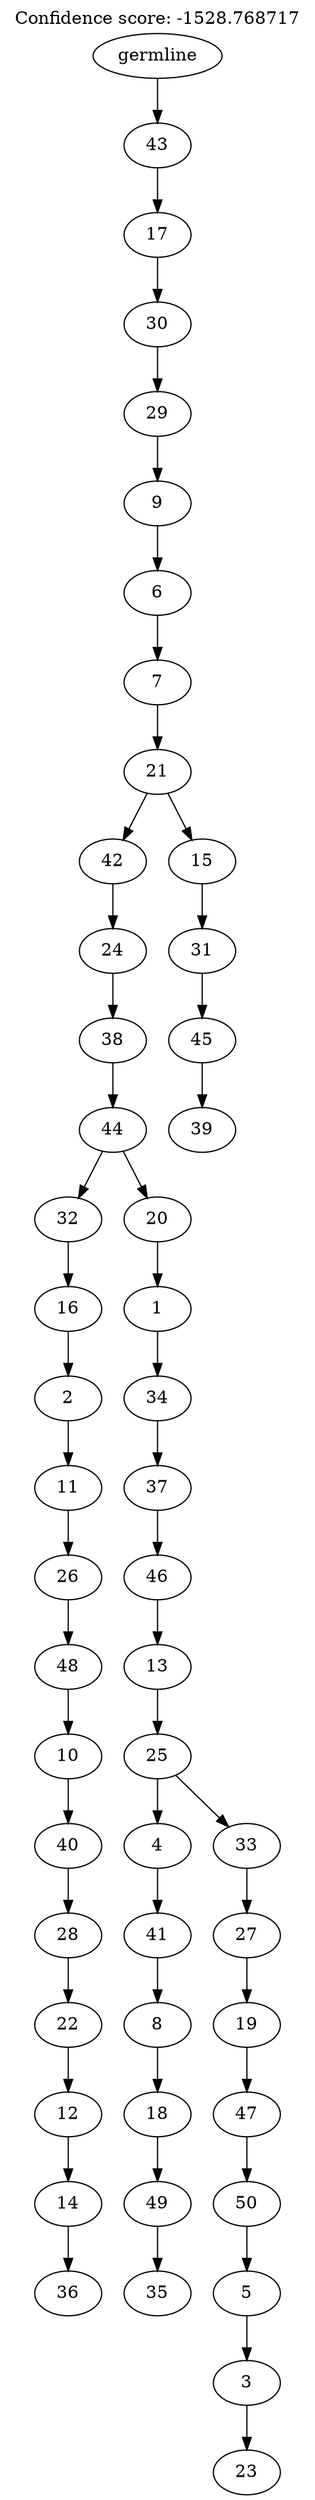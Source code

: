 digraph g {
	"49" -> "50";
	"50" [label="36"];
	"48" -> "49";
	"49" [label="14"];
	"47" -> "48";
	"48" [label="12"];
	"46" -> "47";
	"47" [label="22"];
	"45" -> "46";
	"46" [label="28"];
	"44" -> "45";
	"45" [label="40"];
	"43" -> "44";
	"44" [label="10"];
	"42" -> "43";
	"43" [label="48"];
	"41" -> "42";
	"42" [label="26"];
	"40" -> "41";
	"41" [label="11"];
	"39" -> "40";
	"40" [label="2"];
	"38" -> "39";
	"39" [label="16"];
	"36" -> "37";
	"37" [label="35"];
	"35" -> "36";
	"36" [label="49"];
	"34" -> "35";
	"35" [label="18"];
	"33" -> "34";
	"34" [label="8"];
	"32" -> "33";
	"33" [label="41"];
	"30" -> "31";
	"31" [label="23"];
	"29" -> "30";
	"30" [label="3"];
	"28" -> "29";
	"29" [label="5"];
	"27" -> "28";
	"28" [label="50"];
	"26" -> "27";
	"27" [label="47"];
	"25" -> "26";
	"26" [label="19"];
	"24" -> "25";
	"25" [label="27"];
	"23" -> "24";
	"24" [label="33"];
	"23" -> "32";
	"32" [label="4"];
	"22" -> "23";
	"23" [label="25"];
	"21" -> "22";
	"22" [label="13"];
	"20" -> "21";
	"21" [label="46"];
	"19" -> "20";
	"20" [label="37"];
	"18" -> "19";
	"19" [label="34"];
	"17" -> "18";
	"18" [label="1"];
	"16" -> "17";
	"17" [label="20"];
	"16" -> "38";
	"38" [label="32"];
	"15" -> "16";
	"16" [label="44"];
	"14" -> "15";
	"15" [label="38"];
	"13" -> "14";
	"14" [label="24"];
	"11" -> "12";
	"12" [label="39"];
	"10" -> "11";
	"11" [label="45"];
	"9" -> "10";
	"10" [label="31"];
	"8" -> "9";
	"9" [label="15"];
	"8" -> "13";
	"13" [label="42"];
	"7" -> "8";
	"8" [label="21"];
	"6" -> "7";
	"7" [label="7"];
	"5" -> "6";
	"6" [label="6"];
	"4" -> "5";
	"5" [label="9"];
	"3" -> "4";
	"4" [label="29"];
	"2" -> "3";
	"3" [label="30"];
	"1" -> "2";
	"2" [label="17"];
	"0" -> "1";
	"1" [label="43"];
	"0" [label="germline"];
	labelloc="t";
	label="Confidence score: -1528.768717";
}

